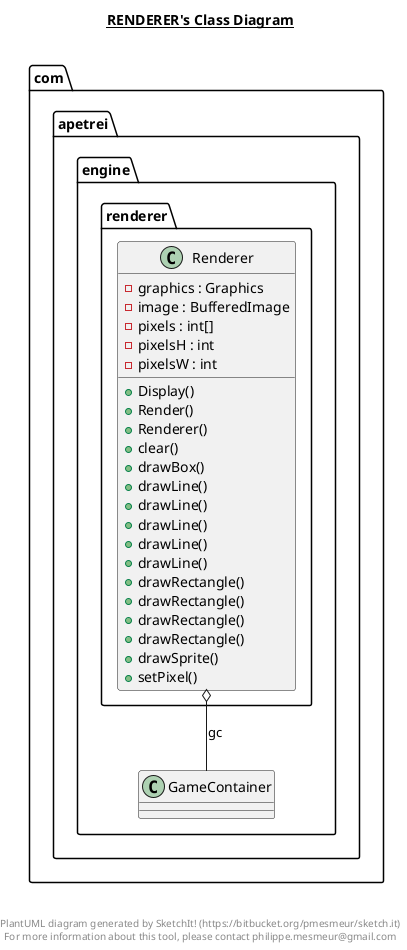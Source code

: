 @startuml

title __RENDERER's Class Diagram__\n

  namespace com.apetrei.engine {
    namespace renderer {
      class com.apetrei.engine.renderer.Renderer {
          - graphics : Graphics
          - image : BufferedImage
          - pixels : int[]
          - pixelsH : int
          - pixelsW : int
          + Display()
          + Render()
          + Renderer()
          + clear()
          + drawBox()
          + drawLine()
          + drawLine()
          + drawLine()
          + drawLine()
          + drawLine()
          + drawRectangle()
          + drawRectangle()
          + drawRectangle()
          + drawRectangle()
          + drawSprite()
          + setPixel()
      }
    }
  }
  

  com.apetrei.engine.renderer.Renderer o-- com.apetrei.engine.GameContainer : gc


right footer


PlantUML diagram generated by SketchIt! (https://bitbucket.org/pmesmeur/sketch.it)
For more information about this tool, please contact philippe.mesmeur@gmail.com
endfooter

@enduml
